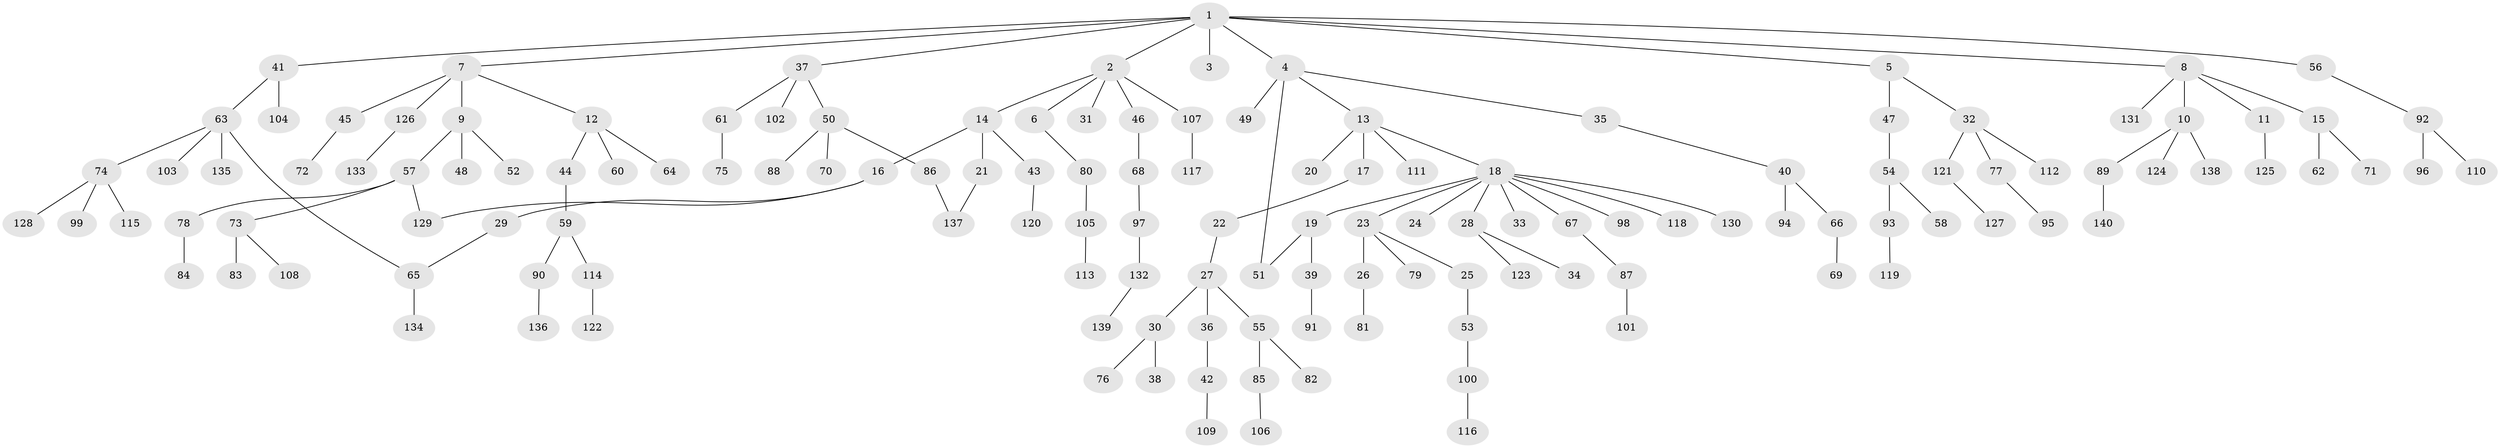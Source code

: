 // Generated by graph-tools (version 1.1) at 2025/25/03/09/25 03:25:30]
// undirected, 140 vertices, 143 edges
graph export_dot {
graph [start="1"]
  node [color=gray90,style=filled];
  1;
  2;
  3;
  4;
  5;
  6;
  7;
  8;
  9;
  10;
  11;
  12;
  13;
  14;
  15;
  16;
  17;
  18;
  19;
  20;
  21;
  22;
  23;
  24;
  25;
  26;
  27;
  28;
  29;
  30;
  31;
  32;
  33;
  34;
  35;
  36;
  37;
  38;
  39;
  40;
  41;
  42;
  43;
  44;
  45;
  46;
  47;
  48;
  49;
  50;
  51;
  52;
  53;
  54;
  55;
  56;
  57;
  58;
  59;
  60;
  61;
  62;
  63;
  64;
  65;
  66;
  67;
  68;
  69;
  70;
  71;
  72;
  73;
  74;
  75;
  76;
  77;
  78;
  79;
  80;
  81;
  82;
  83;
  84;
  85;
  86;
  87;
  88;
  89;
  90;
  91;
  92;
  93;
  94;
  95;
  96;
  97;
  98;
  99;
  100;
  101;
  102;
  103;
  104;
  105;
  106;
  107;
  108;
  109;
  110;
  111;
  112;
  113;
  114;
  115;
  116;
  117;
  118;
  119;
  120;
  121;
  122;
  123;
  124;
  125;
  126;
  127;
  128;
  129;
  130;
  131;
  132;
  133;
  134;
  135;
  136;
  137;
  138;
  139;
  140;
  1 -- 2;
  1 -- 3;
  1 -- 4;
  1 -- 5;
  1 -- 7;
  1 -- 8;
  1 -- 37;
  1 -- 41;
  1 -- 56;
  2 -- 6;
  2 -- 14;
  2 -- 31;
  2 -- 46;
  2 -- 107;
  4 -- 13;
  4 -- 35;
  4 -- 49;
  4 -- 51;
  5 -- 32;
  5 -- 47;
  6 -- 80;
  7 -- 9;
  7 -- 12;
  7 -- 45;
  7 -- 126;
  8 -- 10;
  8 -- 11;
  8 -- 15;
  8 -- 131;
  9 -- 48;
  9 -- 52;
  9 -- 57;
  10 -- 89;
  10 -- 124;
  10 -- 138;
  11 -- 125;
  12 -- 44;
  12 -- 60;
  12 -- 64;
  13 -- 17;
  13 -- 18;
  13 -- 20;
  13 -- 111;
  14 -- 16;
  14 -- 21;
  14 -- 43;
  15 -- 62;
  15 -- 71;
  16 -- 29;
  16 -- 129;
  17 -- 22;
  18 -- 19;
  18 -- 23;
  18 -- 24;
  18 -- 28;
  18 -- 33;
  18 -- 67;
  18 -- 98;
  18 -- 118;
  18 -- 130;
  19 -- 39;
  19 -- 51;
  21 -- 137;
  22 -- 27;
  23 -- 25;
  23 -- 26;
  23 -- 79;
  25 -- 53;
  26 -- 81;
  27 -- 30;
  27 -- 36;
  27 -- 55;
  28 -- 34;
  28 -- 123;
  29 -- 65;
  30 -- 38;
  30 -- 76;
  32 -- 77;
  32 -- 112;
  32 -- 121;
  35 -- 40;
  36 -- 42;
  37 -- 50;
  37 -- 61;
  37 -- 102;
  39 -- 91;
  40 -- 66;
  40 -- 94;
  41 -- 63;
  41 -- 104;
  42 -- 109;
  43 -- 120;
  44 -- 59;
  45 -- 72;
  46 -- 68;
  47 -- 54;
  50 -- 70;
  50 -- 86;
  50 -- 88;
  53 -- 100;
  54 -- 58;
  54 -- 93;
  55 -- 82;
  55 -- 85;
  56 -- 92;
  57 -- 73;
  57 -- 78;
  57 -- 129;
  59 -- 90;
  59 -- 114;
  61 -- 75;
  63 -- 74;
  63 -- 103;
  63 -- 135;
  63 -- 65;
  65 -- 134;
  66 -- 69;
  67 -- 87;
  68 -- 97;
  73 -- 83;
  73 -- 108;
  74 -- 99;
  74 -- 115;
  74 -- 128;
  77 -- 95;
  78 -- 84;
  80 -- 105;
  85 -- 106;
  86 -- 137;
  87 -- 101;
  89 -- 140;
  90 -- 136;
  92 -- 96;
  92 -- 110;
  93 -- 119;
  97 -- 132;
  100 -- 116;
  105 -- 113;
  107 -- 117;
  114 -- 122;
  121 -- 127;
  126 -- 133;
  132 -- 139;
}
